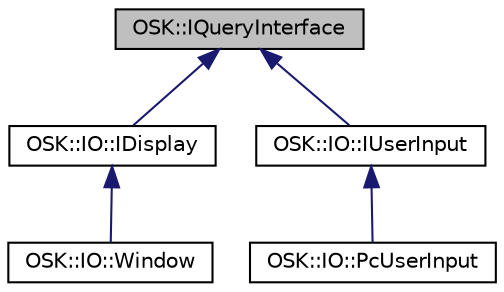 digraph "OSK::IQueryInterface"
{
 // LATEX_PDF_SIZE
  edge [fontname="Helvetica",fontsize="10",labelfontname="Helvetica",labelfontsize="10"];
  node [fontname="Helvetica",fontsize="10",shape=record];
  Node1 [label="OSK::IQueryInterface",height=0.2,width=0.4,color="black", fillcolor="grey75", style="filled", fontcolor="black",tooltip="Esta interfaz permite obtener acceso a los métodos de una interfaz en concreto del objeto...."];
  Node1 -> Node2 [dir="back",color="midnightblue",fontsize="10",style="solid",fontname="Helvetica"];
  Node2 [label="OSK::IO::IDisplay",height=0.2,width=0.4,color="black", fillcolor="white", style="filled",URL="$class_o_s_k_1_1_i_o_1_1_i_display.html",tooltip="Interfaz que representa un display: la pantalla sobre la que se renderiza."];
  Node2 -> Node3 [dir="back",color="midnightblue",fontsize="10",style="solid",fontname="Helvetica"];
  Node3 [label="OSK::IO::Window",height=0.2,width=0.4,color="black", fillcolor="white", style="filled",URL="$class_o_s_k_1_1_i_o_1_1_window.html",tooltip="Clase que representa una ventana. En esta ventana se renderizará el juego. También se encarga del inp..."];
  Node1 -> Node4 [dir="back",color="midnightblue",fontsize="10",style="solid",fontname="Helvetica"];
  Node4 [label="OSK::IO::IUserInput",height=0.2,width=0.4,color="black", fillcolor="white", style="filled",URL="$class_o_s_k_1_1_i_o_1_1_i_user_input.html",tooltip="Interfaz para clases que permiten recoger la entrada del usuario."];
  Node4 -> Node5 [dir="back",color="midnightblue",fontsize="10",style="solid",fontname="Helvetica"];
  Node5 [label="OSK::IO::PcUserInput",height=0.2,width=0.4,color="black", fillcolor="white", style="filled",URL="$class_o_s_k_1_1_i_o_1_1_pc_user_input.html",tooltip="Input para PC (Windows / Linux / Mac)."];
}
